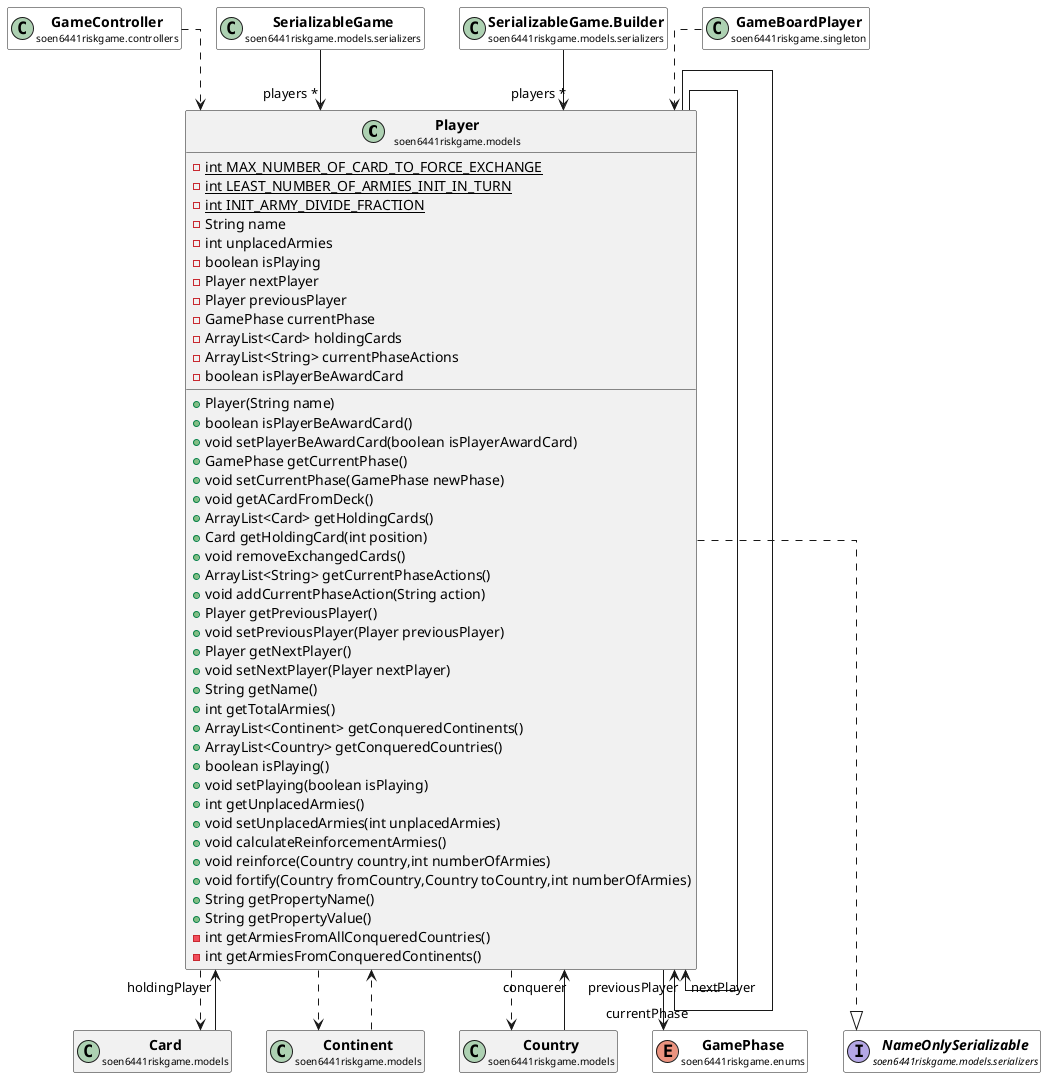@startuml

skinparam svgLinkTarget _parent
skinparam linetype ortho
set namespaceSeparator none
class "<b><size:14>Player</b>\n<size:10>soen6441riskgame.models" as soen6441riskgame.models.Player  [[../../soen6441riskgame/models/Player.html{soen6441riskgame.models.Player}]] {
{static} -int MAX_NUMBER_OF_CARD_TO_FORCE_EXCHANGE
{static} -int LEAST_NUMBER_OF_ARMIES_INIT_IN_TURN
{static} -int INIT_ARMY_DIVIDE_FRACTION
-String name
-int unplacedArmies
-boolean isPlaying
-Player nextPlayer
-Player previousPlayer
-GamePhase currentPhase
-ArrayList<Card> holdingCards
-ArrayList<String> currentPhaseActions
-boolean isPlayerBeAwardCard
+Player(String name)
+boolean isPlayerBeAwardCard()
+void setPlayerBeAwardCard(boolean isPlayerAwardCard)
+GamePhase getCurrentPhase()
+void setCurrentPhase(GamePhase newPhase)
+void getACardFromDeck()
+ArrayList<Card> getHoldingCards()
+Card getHoldingCard(int position)
+void removeExchangedCards()
+ArrayList<String> getCurrentPhaseActions()
+void addCurrentPhaseAction(String action)
+Player getPreviousPlayer()
+void setPreviousPlayer(Player previousPlayer)
+Player getNextPlayer()
+void setNextPlayer(Player nextPlayer)
+String getName()
+int getTotalArmies()
+ArrayList<Continent> getConqueredContinents()
+ArrayList<Country> getConqueredCountries()
+boolean isPlaying()
+void setPlaying(boolean isPlaying)
+int getUnplacedArmies()
+void setUnplacedArmies(int unplacedArmies)
+void calculateReinforcementArmies()
+void reinforce(Country country,int numberOfArmies)
+void fortify(Country fromCountry,Country toCountry,int numberOfArmies)
+String getPropertyName()
+String getPropertyValue()
-int getArmiesFromAllConqueredCountries()
-int getArmiesFromConqueredContinents()
}


class "<b><size:14>GameController</b>\n<size:10>soen6441riskgame.controllers" as soen6441riskgame.controllers.GameController  [[../../soen6441riskgame/controllers/GameController.html{soen6441riskgame.controllers.GameController}]] #white {
}

hide soen6441riskgame.controllers.GameController fields
hide soen6441riskgame.controllers.GameController methods

soen6441riskgame.controllers.GameController ..> soen6441riskgame.models.Player

class "<b><size:14>Card</b>\n<size:10>soen6441riskgame.models" as soen6441riskgame.models.Card  [[../../soen6441riskgame/models/Card.html{soen6441riskgame.models.Card}]] {
}

hide soen6441riskgame.models.Card fields
hide soen6441riskgame.models.Card methods

soen6441riskgame.models.Card -->  "holdingPlayer" soen6441riskgame.models.Player

class "<b><size:14>Continent</b>\n<size:10>soen6441riskgame.models" as soen6441riskgame.models.Continent  [[../../soen6441riskgame/models/Continent.html{soen6441riskgame.models.Continent}]] {
}

hide soen6441riskgame.models.Continent fields
hide soen6441riskgame.models.Continent methods

soen6441riskgame.models.Continent ..> soen6441riskgame.models.Player

class "<b><size:14>Country</b>\n<size:10>soen6441riskgame.models" as soen6441riskgame.models.Country  [[../../soen6441riskgame/models/Country.html{soen6441riskgame.models.Country}]] {
}

hide soen6441riskgame.models.Country fields
hide soen6441riskgame.models.Country methods

soen6441riskgame.models.Country -->  "conquerer" soen6441riskgame.models.Player

soen6441riskgame.models.Player -->  "nextPlayer" soen6441riskgame.models.Player

soen6441riskgame.models.Player -->  "previousPlayer" soen6441riskgame.models.Player

enum "<b><size:14>GamePhase</b>\n<size:10>soen6441riskgame.enums" as soen6441riskgame.enums.GamePhase  [[../../soen6441riskgame/enums/GamePhase.html{soen6441riskgame.enums.GamePhase}]] #white {
}

hide soen6441riskgame.enums.GamePhase fields
hide soen6441riskgame.enums.GamePhase methods

soen6441riskgame.models.Player -->  "currentPhase" soen6441riskgame.enums.GamePhase


soen6441riskgame.models.Player ..> soen6441riskgame.models.Card



interface "<b><size:14>NameOnlySerializable</b>\n<size:10>soen6441riskgame.models.serializers" as soen6441riskgame.models.serializers.NameOnlySerializable  [[../../soen6441riskgame/models/serializers/NameOnlySerializable.html{soen6441riskgame.models.serializers.NameOnlySerializable}]] #white {
}

hide soen6441riskgame.models.serializers.NameOnlySerializable fields
hide soen6441riskgame.models.serializers.NameOnlySerializable methods

soen6441riskgame.models.Player ..|> soen6441riskgame.models.serializers.NameOnlySerializable


soen6441riskgame.models.Player ..> soen6441riskgame.models.Continent


soen6441riskgame.models.Player ..> soen6441riskgame.models.Country

class "<b><size:14>SerializableGame</b>\n<size:10>soen6441riskgame.models.serializers" as soen6441riskgame.models.serializers.SerializableGame  [[../../soen6441riskgame/models/serializers/SerializableGame.html{soen6441riskgame.models.serializers.SerializableGame}]] #white {
}

hide soen6441riskgame.models.serializers.SerializableGame fields
hide soen6441riskgame.models.serializers.SerializableGame methods

soen6441riskgame.models.serializers.SerializableGame -->  "players *" soen6441riskgame.models.Player

class "<b><size:14>SerializableGame.Builder</b>\n<size:10>soen6441riskgame.models.serializers" as soen6441riskgame.models.serializers.SerializableGame.Builder  [[../../soen6441riskgame/models/serializers/SerializableGame.Builder.html{soen6441riskgame.models.serializers.SerializableGame.Builder}]] #white {
}

hide soen6441riskgame.models.serializers.SerializableGame.Builder fields
hide soen6441riskgame.models.serializers.SerializableGame.Builder methods

soen6441riskgame.models.serializers.SerializableGame.Builder -->  "players *" soen6441riskgame.models.Player

class "<b><size:14>GameBoardPlayer</b>\n<size:10>soen6441riskgame.singleton" as soen6441riskgame.singleton.GameBoardPlayer  [[../../soen6441riskgame/singleton/GameBoardPlayer.html{soen6441riskgame.singleton.GameBoardPlayer}]] #white {
}

hide soen6441riskgame.singleton.GameBoardPlayer fields
hide soen6441riskgame.singleton.GameBoardPlayer methods

soen6441riskgame.singleton.GameBoardPlayer ..> soen6441riskgame.models.Player


@enduml
